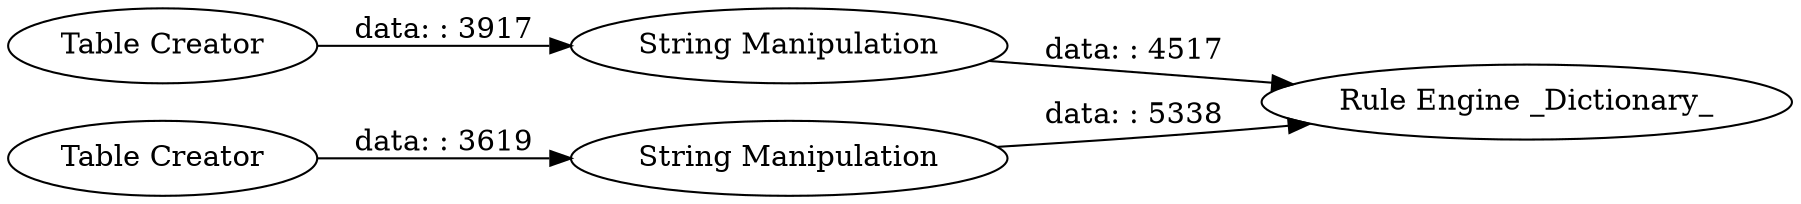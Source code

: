 digraph {
	"-1017818463066834545_4" [label="Rule Engine _Dictionary_"]
	"-1017818463066834545_2" [label="Table Creator"]
	"-1017818463066834545_6" [label="String Manipulation"]
	"-1017818463066834545_1" [label="Table Creator"]
	"-1017818463066834545_5" [label="String Manipulation"]
	"-1017818463066834545_5" -> "-1017818463066834545_4" [label="data: : 5338"]
	"-1017818463066834545_6" -> "-1017818463066834545_4" [label="data: : 4517"]
	"-1017818463066834545_2" -> "-1017818463066834545_6" [label="data: : 3917"]
	"-1017818463066834545_1" -> "-1017818463066834545_5" [label="data: : 3619"]
	rankdir=LR
}
